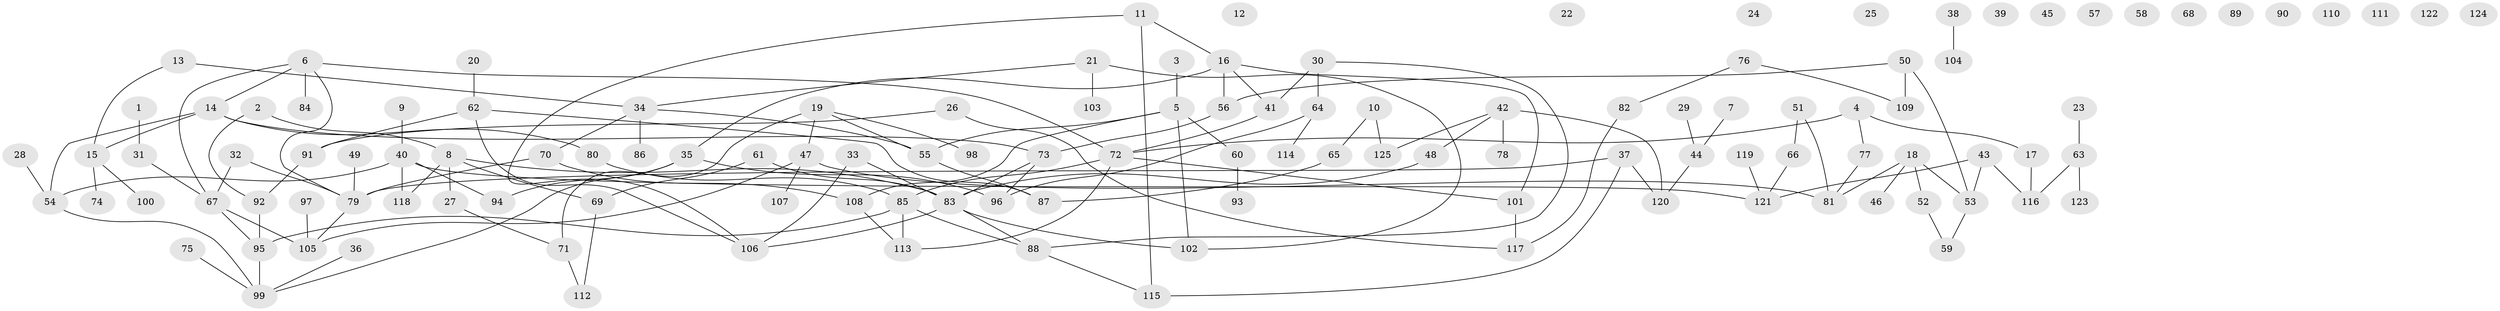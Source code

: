 // coarse degree distribution, {1: 0.20689655172413793, 3: 0.20689655172413793, 5: 0.08045977011494253, 4: 0.12643678160919541, 2: 0.11494252873563218, 0: 0.1839080459770115, 6: 0.034482758620689655, 7: 0.034482758620689655, 8: 0.011494252873563218}
// Generated by graph-tools (version 1.1) at 2025/41/03/06/25 10:41:24]
// undirected, 125 vertices, 149 edges
graph export_dot {
graph [start="1"]
  node [color=gray90,style=filled];
  1;
  2;
  3;
  4;
  5;
  6;
  7;
  8;
  9;
  10;
  11;
  12;
  13;
  14;
  15;
  16;
  17;
  18;
  19;
  20;
  21;
  22;
  23;
  24;
  25;
  26;
  27;
  28;
  29;
  30;
  31;
  32;
  33;
  34;
  35;
  36;
  37;
  38;
  39;
  40;
  41;
  42;
  43;
  44;
  45;
  46;
  47;
  48;
  49;
  50;
  51;
  52;
  53;
  54;
  55;
  56;
  57;
  58;
  59;
  60;
  61;
  62;
  63;
  64;
  65;
  66;
  67;
  68;
  69;
  70;
  71;
  72;
  73;
  74;
  75;
  76;
  77;
  78;
  79;
  80;
  81;
  82;
  83;
  84;
  85;
  86;
  87;
  88;
  89;
  90;
  91;
  92;
  93;
  94;
  95;
  96;
  97;
  98;
  99;
  100;
  101;
  102;
  103;
  104;
  105;
  106;
  107;
  108;
  109;
  110;
  111;
  112;
  113;
  114;
  115;
  116;
  117;
  118;
  119;
  120;
  121;
  122;
  123;
  124;
  125;
  1 -- 31;
  2 -- 8;
  2 -- 92;
  3 -- 5;
  4 -- 17;
  4 -- 72;
  4 -- 77;
  5 -- 55;
  5 -- 60;
  5 -- 102;
  5 -- 108;
  6 -- 14;
  6 -- 67;
  6 -- 72;
  6 -- 79;
  6 -- 84;
  7 -- 44;
  8 -- 27;
  8 -- 69;
  8 -- 83;
  8 -- 118;
  9 -- 40;
  10 -- 65;
  10 -- 125;
  11 -- 16;
  11 -- 106;
  11 -- 115;
  13 -- 15;
  13 -- 34;
  14 -- 15;
  14 -- 54;
  14 -- 73;
  14 -- 80;
  15 -- 74;
  15 -- 100;
  16 -- 35;
  16 -- 41;
  16 -- 56;
  16 -- 101;
  17 -- 116;
  18 -- 46;
  18 -- 52;
  18 -- 53;
  18 -- 81;
  19 -- 47;
  19 -- 55;
  19 -- 71;
  19 -- 98;
  20 -- 62;
  21 -- 34;
  21 -- 102;
  21 -- 103;
  23 -- 63;
  26 -- 91;
  26 -- 117;
  27 -- 71;
  28 -- 54;
  29 -- 44;
  30 -- 41;
  30 -- 64;
  30 -- 88;
  31 -- 67;
  32 -- 67;
  32 -- 79;
  33 -- 83;
  33 -- 106;
  34 -- 55;
  34 -- 70;
  34 -- 86;
  35 -- 94;
  35 -- 96;
  35 -- 99;
  36 -- 99;
  37 -- 79;
  37 -- 115;
  37 -- 120;
  38 -- 104;
  40 -- 54;
  40 -- 94;
  40 -- 118;
  40 -- 121;
  41 -- 72;
  42 -- 48;
  42 -- 78;
  42 -- 120;
  42 -- 125;
  43 -- 53;
  43 -- 116;
  43 -- 121;
  44 -- 120;
  47 -- 81;
  47 -- 105;
  47 -- 107;
  48 -- 83;
  49 -- 79;
  50 -- 53;
  50 -- 56;
  50 -- 109;
  51 -- 66;
  51 -- 81;
  52 -- 59;
  53 -- 59;
  54 -- 99;
  55 -- 87;
  56 -- 73;
  60 -- 93;
  61 -- 69;
  61 -- 83;
  62 -- 87;
  62 -- 91;
  62 -- 106;
  63 -- 116;
  63 -- 123;
  64 -- 96;
  64 -- 114;
  65 -- 87;
  66 -- 121;
  67 -- 95;
  67 -- 105;
  69 -- 112;
  70 -- 79;
  70 -- 108;
  71 -- 112;
  72 -- 85;
  72 -- 101;
  72 -- 113;
  73 -- 83;
  73 -- 96;
  75 -- 99;
  76 -- 82;
  76 -- 109;
  77 -- 81;
  79 -- 105;
  80 -- 85;
  82 -- 117;
  83 -- 88;
  83 -- 102;
  83 -- 106;
  85 -- 88;
  85 -- 95;
  85 -- 113;
  88 -- 115;
  91 -- 92;
  92 -- 95;
  95 -- 99;
  97 -- 105;
  101 -- 117;
  108 -- 113;
  119 -- 121;
}
